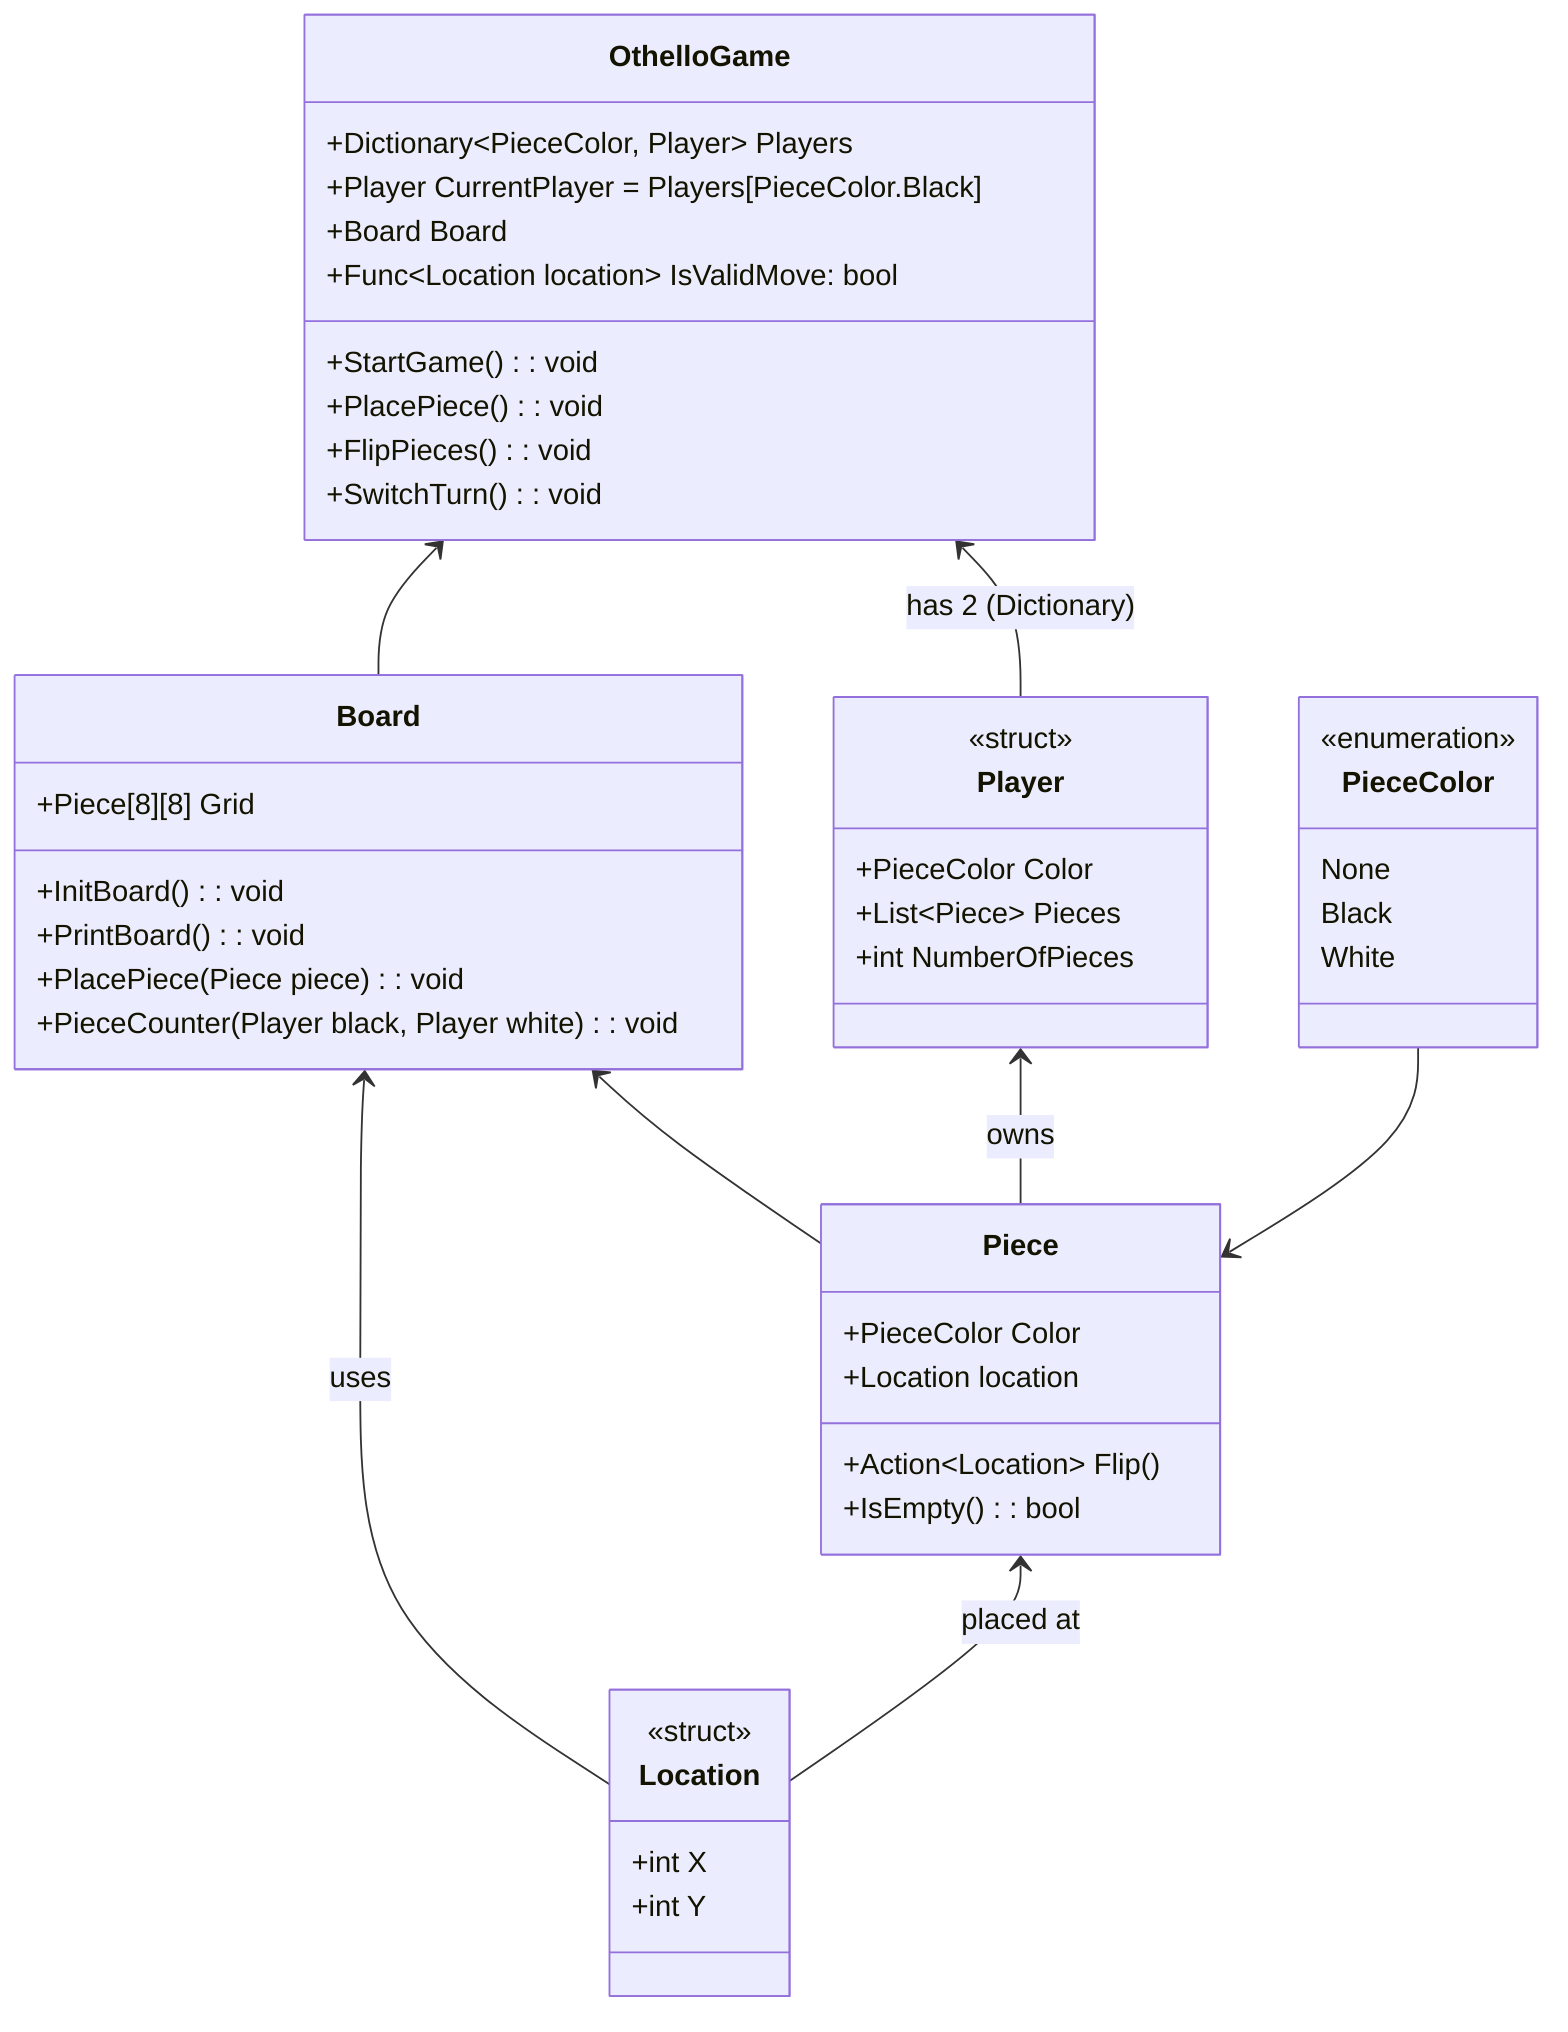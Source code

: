 classDiagram
    OthelloGame <-- Board
    OthelloGame <-- Player: has 2 (Dictionary)
    Board <-- Piece
    Board <-- Location: uses
    Player <-- Piece: owns
    Piece <-- Location: placed at
    PieceColor --> Piece

    class OthelloGame {
        +Dictionary~PieceColor, Player~ Players
        +Player CurrentPlayer = Players[PieceColor.Black]
        +Board Board
        +StartGame(): void
        +Func~Location location~ IsValidMove: bool
        +PlacePiece(): void
        +FlipPieces(): void
        +SwitchTurn(): void
    }

    class Board {
        +Piece[8][8] Grid
        +InitBoard(): void
        +PrintBoard(): void
        +PlacePiece(Piece piece): void
        +PieceCounter(Player black, Player white): void
    }

    class Piece {
        +PieceColor Color
        +Location location
        +Action~Location~ Flip()
        +IsEmpty(): bool
    }

    class Player {
        <<struct>>
        +PieceColor Color
        +List~Piece~ Pieces
        +int NumberOfPieces
    }

    class Location {
        <<struct>>
        +int X
        +int Y
    }

    class PieceColor {
        <<enumeration>>
        None
        Black
        White
    }


%% Rules:

%% 2 players (Black & White), on 8x8 board.

%% Initial board: 4 pieces at the center.

%% Black moves first.

%% Black (White) place a black (white) piece on the board, 
%% in such a way that there is at least one straight 
%% (horizontal, vertical, or diagonal) occupied line 
%% between the new piece and another black (white) piece, 
%% with one or more contiguous white (black) pieces between them.

%% After placing the piece, 
%% Black (White) flips all white pieces lying on a straight line
%% between the new piece and any existing black (white) pieces.

%% All flipped pieces are now black (white).

%% Players alternate taking turns.

%% If a player does not have any valid moves,
%% play passes back to the other player.

%% When neither player can move, the game ends.

%% A game of Othello may end before the board is completely filled.

%% The player with the most pieces on the board at the end of the game wins.

%% If both players have the same number of pieces, then the game is a draw.